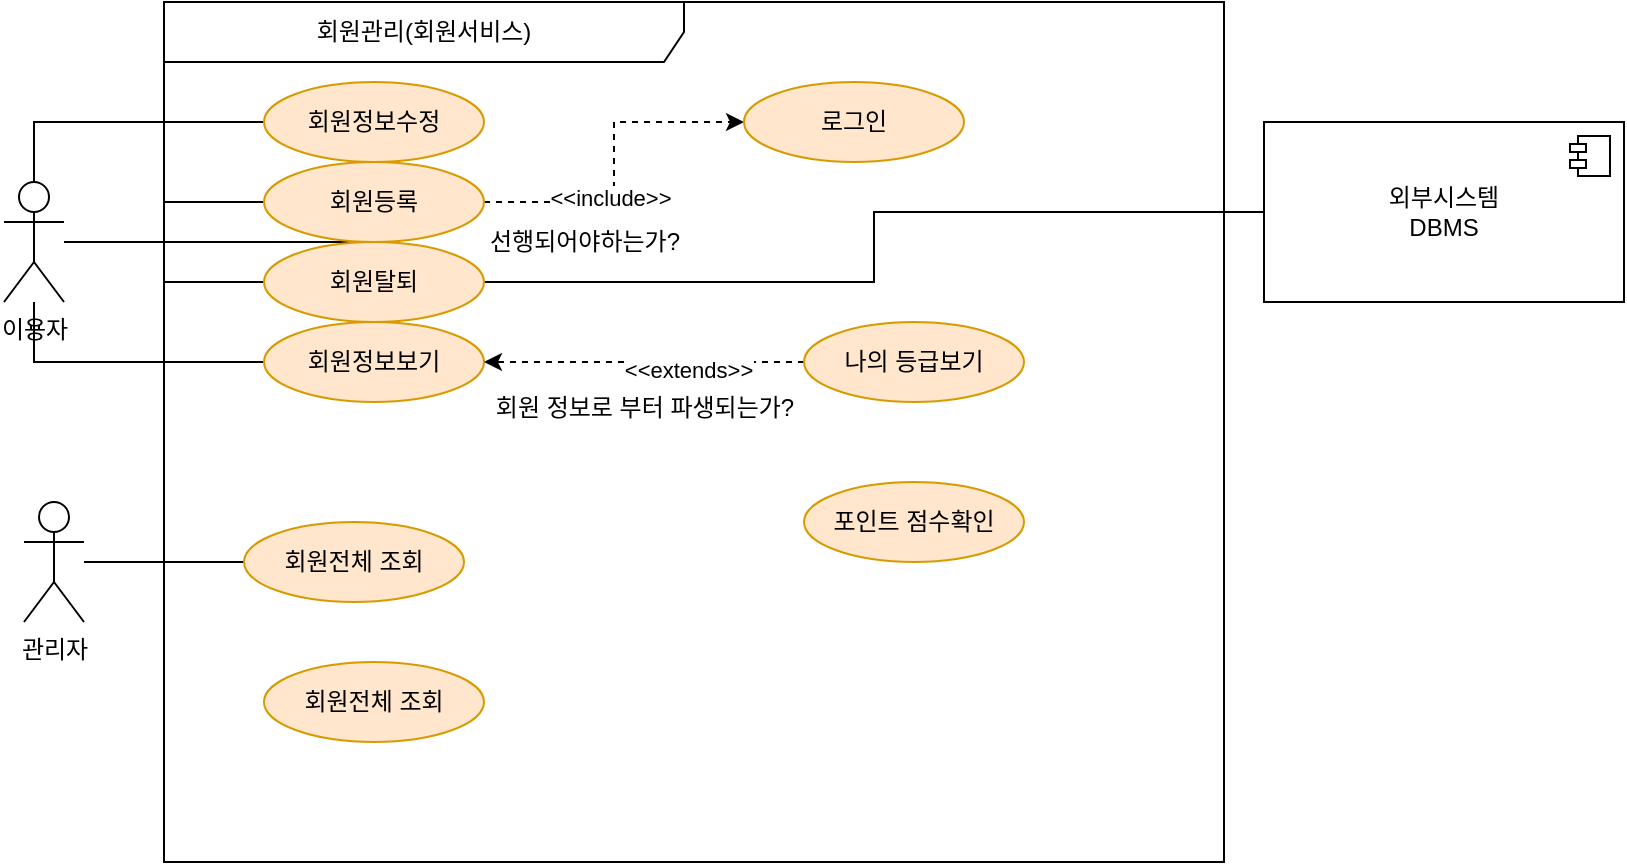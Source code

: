 <mxfile version="21.3.4" type="github">
  <diagram name="페이지-1" id="Txm1GUmn1d5pyy7bxbOI">
    <mxGraphModel dx="936" dy="522" grid="1" gridSize="10" guides="1" tooltips="1" connect="1" arrows="1" fold="1" page="1" pageScale="1" pageWidth="827" pageHeight="1169" math="0" shadow="0">
      <root>
        <mxCell id="0" />
        <mxCell id="1" parent="0" />
        <mxCell id="QzSHiRfjMgNU8FV60Yij-17" value="" style="edgeStyle=orthogonalEdgeStyle;rounded=0;orthogonalLoop=1;jettySize=auto;html=1;endArrow=none;endFill=0;" parent="1" source="QzSHiRfjMgNU8FV60Yij-1" target="QzSHiRfjMgNU8FV60Yij-11" edge="1">
          <mxGeometry relative="1" as="geometry" />
        </mxCell>
        <mxCell id="QzSHiRfjMgNU8FV60Yij-1" value="이용자" style="shape=umlActor;verticalLabelPosition=bottom;verticalAlign=top;html=1;outlineConnect=0;" parent="1" vertex="1">
          <mxGeometry x="60" y="130" width="30" height="60" as="geometry" />
        </mxCell>
        <mxCell id="QzSHiRfjMgNU8FV60Yij-4" value="회원관리(회원서비스)" style="shape=umlFrame;whiteSpace=wrap;html=1;pointerEvents=0;width=260;height=30;" parent="1" vertex="1">
          <mxGeometry x="140" y="40" width="530" height="430" as="geometry" />
        </mxCell>
        <mxCell id="QzSHiRfjMgNU8FV60Yij-8" value="관리자" style="shape=umlActor;verticalLabelPosition=bottom;verticalAlign=top;html=1;outlineConnect=0;" parent="1" vertex="1">
          <mxGeometry x="70" y="290" width="30" height="60" as="geometry" />
        </mxCell>
        <mxCell id="QzSHiRfjMgNU8FV60Yij-30" value="" style="edgeStyle=orthogonalEdgeStyle;rounded=0;orthogonalLoop=1;jettySize=auto;html=1;endArrow=none;endFill=0;" parent="1" source="QzSHiRfjMgNU8FV60Yij-9" target="QzSHiRfjMgNU8FV60Yij-1" edge="1">
          <mxGeometry relative="1" as="geometry" />
        </mxCell>
        <mxCell id="QzSHiRfjMgNU8FV60Yij-9" value="회원정보보기" style="ellipse;whiteSpace=wrap;html=1;fillColor=#ffe6cc;strokeColor=#d79b00;" parent="1" vertex="1">
          <mxGeometry x="190" y="200" width="110" height="40" as="geometry" />
        </mxCell>
        <mxCell id="QzSHiRfjMgNU8FV60Yij-27" value="" style="edgeStyle=orthogonalEdgeStyle;rounded=0;orthogonalLoop=1;jettySize=auto;html=1;endArrow=none;endFill=0;" parent="1" source="QzSHiRfjMgNU8FV60Yij-10" target="QzSHiRfjMgNU8FV60Yij-1" edge="1">
          <mxGeometry relative="1" as="geometry" />
        </mxCell>
        <mxCell id="QzSHiRfjMgNU8FV60Yij-44" style="edgeStyle=orthogonalEdgeStyle;rounded=0;orthogonalLoop=1;jettySize=auto;html=1;endArrow=none;endFill=0;" parent="1" source="QzSHiRfjMgNU8FV60Yij-10" target="QzSHiRfjMgNU8FV60Yij-42" edge="1">
          <mxGeometry relative="1" as="geometry" />
        </mxCell>
        <mxCell id="QzSHiRfjMgNU8FV60Yij-10" value="회원탈퇴" style="ellipse;whiteSpace=wrap;html=1;fillColor=#ffe6cc;strokeColor=#d79b00;" parent="1" vertex="1">
          <mxGeometry x="190" y="160" width="110" height="40" as="geometry" />
        </mxCell>
        <mxCell id="QzSHiRfjMgNU8FV60Yij-19" value="" style="edgeStyle=orthogonalEdgeStyle;rounded=0;orthogonalLoop=1;jettySize=auto;html=1;endArrow=none;endFill=0;" parent="1" source="QzSHiRfjMgNU8FV60Yij-11" target="QzSHiRfjMgNU8FV60Yij-1" edge="1">
          <mxGeometry relative="1" as="geometry" />
        </mxCell>
        <mxCell id="QzSHiRfjMgNU8FV60Yij-11" value="회원정보수정" style="ellipse;whiteSpace=wrap;html=1;fillColor=#ffe6cc;strokeColor=#d79b00;" parent="1" vertex="1">
          <mxGeometry x="190" y="80" width="110" height="40" as="geometry" />
        </mxCell>
        <mxCell id="QzSHiRfjMgNU8FV60Yij-18" value="" style="edgeStyle=orthogonalEdgeStyle;rounded=0;orthogonalLoop=1;jettySize=auto;html=1;endArrow=none;endFill=0;" parent="1" source="QzSHiRfjMgNU8FV60Yij-12" target="QzSHiRfjMgNU8FV60Yij-1" edge="1">
          <mxGeometry relative="1" as="geometry" />
        </mxCell>
        <mxCell id="QzSHiRfjMgNU8FV60Yij-25" value="" style="edgeStyle=orthogonalEdgeStyle;rounded=0;orthogonalLoop=1;jettySize=auto;html=1;dashed=1;" parent="1" source="QzSHiRfjMgNU8FV60Yij-12" target="QzSHiRfjMgNU8FV60Yij-23" edge="1">
          <mxGeometry relative="1" as="geometry">
            <mxPoint x="435" y="140" as="targetPoint" />
          </mxGeometry>
        </mxCell>
        <mxCell id="QzSHiRfjMgNU8FV60Yij-26" value="&amp;lt;&amp;lt;include&amp;gt;&amp;gt;" style="edgeLabel;html=1;align=center;verticalAlign=middle;resizable=0;points=[];" parent="QzSHiRfjMgNU8FV60Yij-25" vertex="1" connectable="0">
          <mxGeometry x="-0.256" y="2" relative="1" as="geometry">
            <mxPoint as="offset" />
          </mxGeometry>
        </mxCell>
        <mxCell id="QzSHiRfjMgNU8FV60Yij-12" value="회원등록" style="ellipse;whiteSpace=wrap;html=1;fillColor=#ffe6cc;strokeColor=#d79b00;" parent="1" vertex="1">
          <mxGeometry x="190" y="120" width="110" height="40" as="geometry" />
        </mxCell>
        <mxCell id="QzSHiRfjMgNU8FV60Yij-20" value="" style="edgeStyle=orthogonalEdgeStyle;rounded=0;orthogonalLoop=1;jettySize=auto;html=1;endArrow=none;endFill=0;" parent="1" source="QzSHiRfjMgNU8FV60Yij-13" target="QzSHiRfjMgNU8FV60Yij-8" edge="1">
          <mxGeometry relative="1" as="geometry" />
        </mxCell>
        <mxCell id="QzSHiRfjMgNU8FV60Yij-13" value="회원전체 조회" style="ellipse;whiteSpace=wrap;html=1;fillColor=#ffe6cc;strokeColor=#d79b00;" parent="1" vertex="1">
          <mxGeometry x="180" y="300" width="110" height="40" as="geometry" />
        </mxCell>
        <mxCell id="QzSHiRfjMgNU8FV60Yij-23" value="로그인" style="ellipse;whiteSpace=wrap;html=1;fillColor=#ffe6cc;strokeColor=#d79b00;" parent="1" vertex="1">
          <mxGeometry x="430" y="80" width="110" height="40" as="geometry" />
        </mxCell>
        <mxCell id="QzSHiRfjMgNU8FV60Yij-39" value="" style="edgeStyle=orthogonalEdgeStyle;rounded=0;orthogonalLoop=1;jettySize=auto;html=1;dashed=1;" parent="1" source="QzSHiRfjMgNU8FV60Yij-31" target="QzSHiRfjMgNU8FV60Yij-9" edge="1">
          <mxGeometry relative="1" as="geometry">
            <mxPoint x="325" y="220" as="targetPoint" />
          </mxGeometry>
        </mxCell>
        <mxCell id="QzSHiRfjMgNU8FV60Yij-40" value="&amp;lt;&amp;lt;extends&amp;gt;&amp;gt;" style="edgeLabel;html=1;align=center;verticalAlign=middle;resizable=0;points=[];" parent="QzSHiRfjMgNU8FV60Yij-39" vertex="1" connectable="0">
          <mxGeometry x="-0.268" y="4" relative="1" as="geometry">
            <mxPoint as="offset" />
          </mxGeometry>
        </mxCell>
        <mxCell id="QzSHiRfjMgNU8FV60Yij-31" value="나의 등급보기" style="ellipse;whiteSpace=wrap;html=1;fillColor=#ffe6cc;strokeColor=#d79b00;" parent="1" vertex="1">
          <mxGeometry x="460" y="200" width="110" height="40" as="geometry" />
        </mxCell>
        <mxCell id="QzSHiRfjMgNU8FV60Yij-32" value="포인트 점수확인" style="ellipse;whiteSpace=wrap;html=1;fillColor=#ffe6cc;strokeColor=#d79b00;" parent="1" vertex="1">
          <mxGeometry x="460" y="280" width="110" height="40" as="geometry" />
        </mxCell>
        <mxCell id="QzSHiRfjMgNU8FV60Yij-33" value="선행되어야하는가?" style="text;html=1;align=center;verticalAlign=middle;resizable=0;points=[];autosize=1;strokeColor=none;fillColor=none;" parent="1" vertex="1">
          <mxGeometry x="285" y="145" width="130" height="30" as="geometry" />
        </mxCell>
        <mxCell id="QzSHiRfjMgNU8FV60Yij-41" value="회원 정보로 부터 파생되는가?" style="text;html=1;align=center;verticalAlign=middle;resizable=0;points=[];autosize=1;strokeColor=none;fillColor=none;" parent="1" vertex="1">
          <mxGeometry x="290" y="228" width="180" height="30" as="geometry" />
        </mxCell>
        <mxCell id="QzSHiRfjMgNU8FV60Yij-42" value="외부시스템&lt;br&gt;DBMS" style="html=1;dropTarget=0;whiteSpace=wrap;" parent="1" vertex="1">
          <mxGeometry x="690" y="100" width="180" height="90" as="geometry" />
        </mxCell>
        <mxCell id="QzSHiRfjMgNU8FV60Yij-43" value="" style="shape=module;jettyWidth=8;jettyHeight=4;" parent="QzSHiRfjMgNU8FV60Yij-42" vertex="1">
          <mxGeometry x="1" width="20" height="20" relative="1" as="geometry">
            <mxPoint x="-27" y="7" as="offset" />
          </mxGeometry>
        </mxCell>
        <mxCell id="L6xHLpEOwCYYPZdiAkXM-1" value="회원전체 조회" style="ellipse;whiteSpace=wrap;html=1;fillColor=#ffe6cc;strokeColor=#d79b00;" vertex="1" parent="1">
          <mxGeometry x="190" y="370" width="110" height="40" as="geometry" />
        </mxCell>
      </root>
    </mxGraphModel>
  </diagram>
</mxfile>
